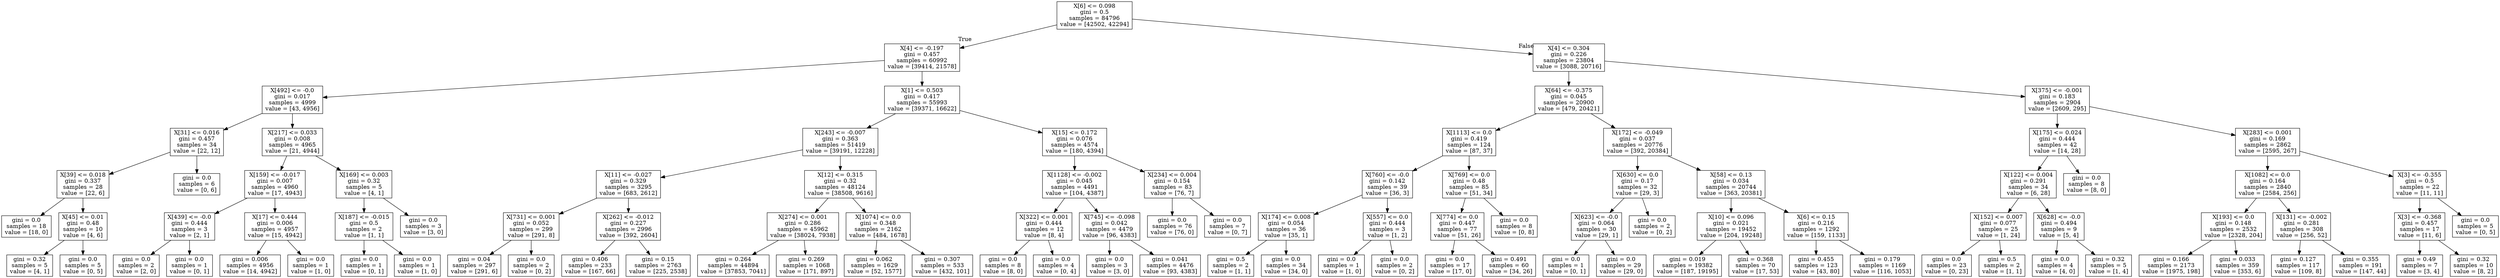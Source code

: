 digraph Tree {
node [shape=box] ;
0 [label="X[6] <= 0.098\ngini = 0.5\nsamples = 84796\nvalue = [42502, 42294]"] ;
1 [label="X[4] <= -0.197\ngini = 0.457\nsamples = 60992\nvalue = [39414, 21578]"] ;
0 -> 1 [labeldistance=2.5, labelangle=45, headlabel="True"] ;
2 [label="X[492] <= -0.0\ngini = 0.017\nsamples = 4999\nvalue = [43, 4956]"] ;
1 -> 2 ;
3 [label="X[31] <= 0.016\ngini = 0.457\nsamples = 34\nvalue = [22, 12]"] ;
2 -> 3 ;
4 [label="X[39] <= 0.018\ngini = 0.337\nsamples = 28\nvalue = [22, 6]"] ;
3 -> 4 ;
5 [label="gini = 0.0\nsamples = 18\nvalue = [18, 0]"] ;
4 -> 5 ;
6 [label="X[45] <= 0.01\ngini = 0.48\nsamples = 10\nvalue = [4, 6]"] ;
4 -> 6 ;
7 [label="gini = 0.32\nsamples = 5\nvalue = [4, 1]"] ;
6 -> 7 ;
8 [label="gini = 0.0\nsamples = 5\nvalue = [0, 5]"] ;
6 -> 8 ;
9 [label="gini = 0.0\nsamples = 6\nvalue = [0, 6]"] ;
3 -> 9 ;
10 [label="X[217] <= 0.033\ngini = 0.008\nsamples = 4965\nvalue = [21, 4944]"] ;
2 -> 10 ;
11 [label="X[159] <= -0.017\ngini = 0.007\nsamples = 4960\nvalue = [17, 4943]"] ;
10 -> 11 ;
12 [label="X[439] <= -0.0\ngini = 0.444\nsamples = 3\nvalue = [2, 1]"] ;
11 -> 12 ;
13 [label="gini = 0.0\nsamples = 2\nvalue = [2, 0]"] ;
12 -> 13 ;
14 [label="gini = 0.0\nsamples = 1\nvalue = [0, 1]"] ;
12 -> 14 ;
15 [label="X[17] <= 0.444\ngini = 0.006\nsamples = 4957\nvalue = [15, 4942]"] ;
11 -> 15 ;
16 [label="gini = 0.006\nsamples = 4956\nvalue = [14, 4942]"] ;
15 -> 16 ;
17 [label="gini = 0.0\nsamples = 1\nvalue = [1, 0]"] ;
15 -> 17 ;
18 [label="X[169] <= 0.003\ngini = 0.32\nsamples = 5\nvalue = [4, 1]"] ;
10 -> 18 ;
19 [label="X[187] <= -0.015\ngini = 0.5\nsamples = 2\nvalue = [1, 1]"] ;
18 -> 19 ;
20 [label="gini = 0.0\nsamples = 1\nvalue = [0, 1]"] ;
19 -> 20 ;
21 [label="gini = 0.0\nsamples = 1\nvalue = [1, 0]"] ;
19 -> 21 ;
22 [label="gini = 0.0\nsamples = 3\nvalue = [3, 0]"] ;
18 -> 22 ;
23 [label="X[1] <= 0.503\ngini = 0.417\nsamples = 55993\nvalue = [39371, 16622]"] ;
1 -> 23 ;
24 [label="X[243] <= -0.007\ngini = 0.363\nsamples = 51419\nvalue = [39191, 12228]"] ;
23 -> 24 ;
25 [label="X[11] <= -0.027\ngini = 0.329\nsamples = 3295\nvalue = [683, 2612]"] ;
24 -> 25 ;
26 [label="X[731] <= 0.001\ngini = 0.052\nsamples = 299\nvalue = [291, 8]"] ;
25 -> 26 ;
27 [label="gini = 0.04\nsamples = 297\nvalue = [291, 6]"] ;
26 -> 27 ;
28 [label="gini = 0.0\nsamples = 2\nvalue = [0, 2]"] ;
26 -> 28 ;
29 [label="X[262] <= -0.012\ngini = 0.227\nsamples = 2996\nvalue = [392, 2604]"] ;
25 -> 29 ;
30 [label="gini = 0.406\nsamples = 233\nvalue = [167, 66]"] ;
29 -> 30 ;
31 [label="gini = 0.15\nsamples = 2763\nvalue = [225, 2538]"] ;
29 -> 31 ;
32 [label="X[12] <= 0.315\ngini = 0.32\nsamples = 48124\nvalue = [38508, 9616]"] ;
24 -> 32 ;
33 [label="X[274] <= 0.001\ngini = 0.286\nsamples = 45962\nvalue = [38024, 7938]"] ;
32 -> 33 ;
34 [label="gini = 0.264\nsamples = 44894\nvalue = [37853, 7041]"] ;
33 -> 34 ;
35 [label="gini = 0.269\nsamples = 1068\nvalue = [171, 897]"] ;
33 -> 35 ;
36 [label="X[1074] <= 0.0\ngini = 0.348\nsamples = 2162\nvalue = [484, 1678]"] ;
32 -> 36 ;
37 [label="gini = 0.062\nsamples = 1629\nvalue = [52, 1577]"] ;
36 -> 37 ;
38 [label="gini = 0.307\nsamples = 533\nvalue = [432, 101]"] ;
36 -> 38 ;
39 [label="X[15] <= 0.172\ngini = 0.076\nsamples = 4574\nvalue = [180, 4394]"] ;
23 -> 39 ;
40 [label="X[1128] <= -0.002\ngini = 0.045\nsamples = 4491\nvalue = [104, 4387]"] ;
39 -> 40 ;
41 [label="X[322] <= 0.001\ngini = 0.444\nsamples = 12\nvalue = [8, 4]"] ;
40 -> 41 ;
42 [label="gini = 0.0\nsamples = 8\nvalue = [8, 0]"] ;
41 -> 42 ;
43 [label="gini = 0.0\nsamples = 4\nvalue = [0, 4]"] ;
41 -> 43 ;
44 [label="X[745] <= -0.098\ngini = 0.042\nsamples = 4479\nvalue = [96, 4383]"] ;
40 -> 44 ;
45 [label="gini = 0.0\nsamples = 3\nvalue = [3, 0]"] ;
44 -> 45 ;
46 [label="gini = 0.041\nsamples = 4476\nvalue = [93, 4383]"] ;
44 -> 46 ;
47 [label="X[234] <= 0.004\ngini = 0.154\nsamples = 83\nvalue = [76, 7]"] ;
39 -> 47 ;
48 [label="gini = 0.0\nsamples = 76\nvalue = [76, 0]"] ;
47 -> 48 ;
49 [label="gini = 0.0\nsamples = 7\nvalue = [0, 7]"] ;
47 -> 49 ;
50 [label="X[4] <= 0.304\ngini = 0.226\nsamples = 23804\nvalue = [3088, 20716]"] ;
0 -> 50 [labeldistance=2.5, labelangle=-45, headlabel="False"] ;
51 [label="X[64] <= -0.375\ngini = 0.045\nsamples = 20900\nvalue = [479, 20421]"] ;
50 -> 51 ;
52 [label="X[1113] <= 0.0\ngini = 0.419\nsamples = 124\nvalue = [87, 37]"] ;
51 -> 52 ;
53 [label="X[760] <= -0.0\ngini = 0.142\nsamples = 39\nvalue = [36, 3]"] ;
52 -> 53 ;
54 [label="X[174] <= 0.008\ngini = 0.054\nsamples = 36\nvalue = [35, 1]"] ;
53 -> 54 ;
55 [label="gini = 0.5\nsamples = 2\nvalue = [1, 1]"] ;
54 -> 55 ;
56 [label="gini = 0.0\nsamples = 34\nvalue = [34, 0]"] ;
54 -> 56 ;
57 [label="X[557] <= 0.0\ngini = 0.444\nsamples = 3\nvalue = [1, 2]"] ;
53 -> 57 ;
58 [label="gini = 0.0\nsamples = 1\nvalue = [1, 0]"] ;
57 -> 58 ;
59 [label="gini = 0.0\nsamples = 2\nvalue = [0, 2]"] ;
57 -> 59 ;
60 [label="X[769] <= 0.0\ngini = 0.48\nsamples = 85\nvalue = [51, 34]"] ;
52 -> 60 ;
61 [label="X[774] <= 0.0\ngini = 0.447\nsamples = 77\nvalue = [51, 26]"] ;
60 -> 61 ;
62 [label="gini = 0.0\nsamples = 17\nvalue = [17, 0]"] ;
61 -> 62 ;
63 [label="gini = 0.491\nsamples = 60\nvalue = [34, 26]"] ;
61 -> 63 ;
64 [label="gini = 0.0\nsamples = 8\nvalue = [0, 8]"] ;
60 -> 64 ;
65 [label="X[172] <= -0.049\ngini = 0.037\nsamples = 20776\nvalue = [392, 20384]"] ;
51 -> 65 ;
66 [label="X[630] <= 0.0\ngini = 0.17\nsamples = 32\nvalue = [29, 3]"] ;
65 -> 66 ;
67 [label="X[623] <= -0.0\ngini = 0.064\nsamples = 30\nvalue = [29, 1]"] ;
66 -> 67 ;
68 [label="gini = 0.0\nsamples = 1\nvalue = [0, 1]"] ;
67 -> 68 ;
69 [label="gini = 0.0\nsamples = 29\nvalue = [29, 0]"] ;
67 -> 69 ;
70 [label="gini = 0.0\nsamples = 2\nvalue = [0, 2]"] ;
66 -> 70 ;
71 [label="X[58] <= 0.13\ngini = 0.034\nsamples = 20744\nvalue = [363, 20381]"] ;
65 -> 71 ;
72 [label="X[10] <= 0.096\ngini = 0.021\nsamples = 19452\nvalue = [204, 19248]"] ;
71 -> 72 ;
73 [label="gini = 0.019\nsamples = 19382\nvalue = [187, 19195]"] ;
72 -> 73 ;
74 [label="gini = 0.368\nsamples = 70\nvalue = [17, 53]"] ;
72 -> 74 ;
75 [label="X[6] <= 0.15\ngini = 0.216\nsamples = 1292\nvalue = [159, 1133]"] ;
71 -> 75 ;
76 [label="gini = 0.455\nsamples = 123\nvalue = [43, 80]"] ;
75 -> 76 ;
77 [label="gini = 0.179\nsamples = 1169\nvalue = [116, 1053]"] ;
75 -> 77 ;
78 [label="X[375] <= -0.001\ngini = 0.183\nsamples = 2904\nvalue = [2609, 295]"] ;
50 -> 78 ;
79 [label="X[175] <= 0.024\ngini = 0.444\nsamples = 42\nvalue = [14, 28]"] ;
78 -> 79 ;
80 [label="X[122] <= 0.004\ngini = 0.291\nsamples = 34\nvalue = [6, 28]"] ;
79 -> 80 ;
81 [label="X[152] <= 0.007\ngini = 0.077\nsamples = 25\nvalue = [1, 24]"] ;
80 -> 81 ;
82 [label="gini = 0.0\nsamples = 23\nvalue = [0, 23]"] ;
81 -> 82 ;
83 [label="gini = 0.5\nsamples = 2\nvalue = [1, 1]"] ;
81 -> 83 ;
84 [label="X[628] <= -0.0\ngini = 0.494\nsamples = 9\nvalue = [5, 4]"] ;
80 -> 84 ;
85 [label="gini = 0.0\nsamples = 4\nvalue = [4, 0]"] ;
84 -> 85 ;
86 [label="gini = 0.32\nsamples = 5\nvalue = [1, 4]"] ;
84 -> 86 ;
87 [label="gini = 0.0\nsamples = 8\nvalue = [8, 0]"] ;
79 -> 87 ;
88 [label="X[283] <= 0.001\ngini = 0.169\nsamples = 2862\nvalue = [2595, 267]"] ;
78 -> 88 ;
89 [label="X[1082] <= 0.0\ngini = 0.164\nsamples = 2840\nvalue = [2584, 256]"] ;
88 -> 89 ;
90 [label="X[193] <= 0.0\ngini = 0.148\nsamples = 2532\nvalue = [2328, 204]"] ;
89 -> 90 ;
91 [label="gini = 0.166\nsamples = 2173\nvalue = [1975, 198]"] ;
90 -> 91 ;
92 [label="gini = 0.033\nsamples = 359\nvalue = [353, 6]"] ;
90 -> 92 ;
93 [label="X[131] <= -0.002\ngini = 0.281\nsamples = 308\nvalue = [256, 52]"] ;
89 -> 93 ;
94 [label="gini = 0.127\nsamples = 117\nvalue = [109, 8]"] ;
93 -> 94 ;
95 [label="gini = 0.355\nsamples = 191\nvalue = [147, 44]"] ;
93 -> 95 ;
96 [label="X[3] <= -0.355\ngini = 0.5\nsamples = 22\nvalue = [11, 11]"] ;
88 -> 96 ;
97 [label="X[3] <= -0.368\ngini = 0.457\nsamples = 17\nvalue = [11, 6]"] ;
96 -> 97 ;
98 [label="gini = 0.49\nsamples = 7\nvalue = [3, 4]"] ;
97 -> 98 ;
99 [label="gini = 0.32\nsamples = 10\nvalue = [8, 2]"] ;
97 -> 99 ;
100 [label="gini = 0.0\nsamples = 5\nvalue = [0, 5]"] ;
96 -> 100 ;
}